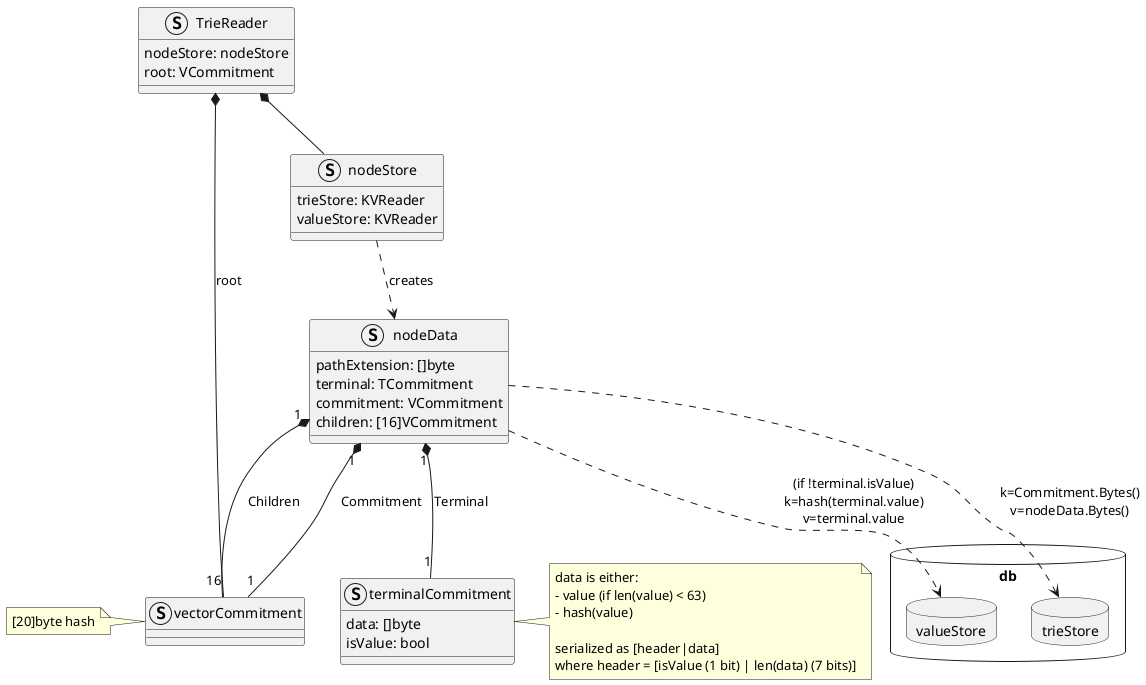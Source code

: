 @startuml
struct TrieReader {
  nodeStore: nodeStore
  root: VCommitment
}

struct nodeStore {
  trieStore: KVReader
  valueStore: KVReader
}

struct nodeData {
  {field} pathExtension: []byte
  terminal: TCommitment
  commitment: VCommitment
  children: [16]VCommitment
}

struct terminalCommitment {
  data: []byte
  isValue: bool
}

note right of terminalCommitment
  data is either:
  - value (if len(value) < 63)
  - hash(value)
  
  serialized as [header|data]
  where header = [isValue (1 bit) | len(data) (7 bits)]
end note

struct vectorCommitment {}

note left of vectorCommitment
  [20]byte hash
end note

package db <<Database>> {
  package valueStore <<Database>> {
  }
  package trieStore <<Database>> {
  }
}

TrieReader *-- nodeStore
TrieReader *-- vectorCommitment: root
nodeData ..> trieStore: "k=Commitment.Bytes()\nv=nodeData.Bytes()"
nodeData ..> valueStore: "(if !terminal.isValue)\nk=hash(terminal.value)\nv=terminal.value"
nodeData "1" *-- "1" terminalCommitment: Terminal
nodeData "1" *-- "1" vectorCommitment: Commitment
nodeData "1" *-- "16" vectorCommitment: Children
nodeStore ..> nodeData: creates

@enduml
